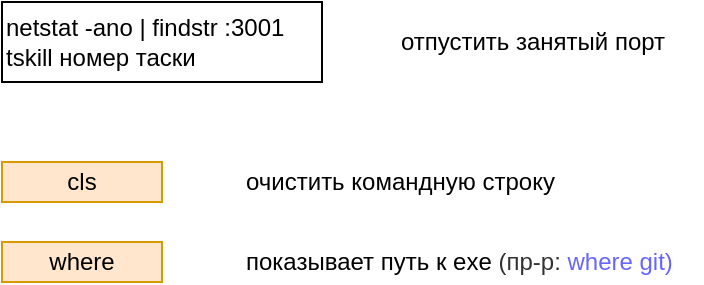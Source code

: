 <mxfile version="13.7.3" type="device"><diagram id="yl9nOYH0sTT6Fh87tGFZ" name="cmd"><mxGraphModel dx="1024" dy="592" grid="1" gridSize="10" guides="1" tooltips="1" connect="1" arrows="1" fold="1" page="1" pageScale="1" pageWidth="827" pageHeight="1169" math="0" shadow="0"><root><mxCell id="0"/><mxCell id="1" parent="0"/><mxCell id="DRLpHwXYM7mHYH4v4CV0-2" value="&lt;div&gt;netstat -ano | findstr :3001&lt;/div&gt;&lt;div&gt;tskill номер таски&lt;/div&gt;" style="rounded=0;whiteSpace=wrap;html=1;shadow=0;glass=0;sketch=0;align=left;" parent="1" vertex="1"><mxGeometry x="40" y="40" width="160" height="40" as="geometry"/></mxCell><mxCell id="DRLpHwXYM7mHYH4v4CV0-3" value="отпустить занятый порт" style="text;html=1;align=center;verticalAlign=middle;resizable=0;points=[];autosize=1;" parent="1" vertex="1"><mxGeometry x="230" y="50" width="150" height="20" as="geometry"/></mxCell><mxCell id="DRLpHwXYM7mHYH4v4CV0-5" value="&lt;div&gt;cls&lt;/div&gt;" style="rounded=0;whiteSpace=wrap;html=1;shadow=0;glass=0;sketch=0;align=center;fillColor=#ffe6cc;strokeColor=#d79b00;" parent="1" vertex="1"><mxGeometry x="40" y="120" width="80" height="20" as="geometry"/></mxCell><mxCell id="DRLpHwXYM7mHYH4v4CV0-6" value="очистить командную строку" style="text;html=1;align=left;verticalAlign=middle;resizable=0;points=[];autosize=1;" parent="1" vertex="1"><mxGeometry x="160" y="120" width="170" height="20" as="geometry"/></mxCell><mxCell id="udThN217uiTn9iQZDXov-1" value="&lt;div&gt;where&lt;/div&gt;" style="rounded=0;whiteSpace=wrap;html=1;shadow=0;glass=0;sketch=0;align=center;fillColor=#ffe6cc;strokeColor=#d79b00;" vertex="1" parent="1"><mxGeometry x="40" y="160" width="80" height="20" as="geometry"/></mxCell><mxCell id="udThN217uiTn9iQZDXov-2" value="показывает путь к exe&lt;font color=&quot;#6666ff&quot;&gt; &lt;/font&gt;&lt;font color=&quot;#333333&quot;&gt;(пр-р:&lt;/font&gt;&lt;font color=&quot;#6666ff&quot;&gt; where git)&lt;/font&gt;" style="text;html=1;align=left;verticalAlign=middle;resizable=0;points=[];autosize=1;" vertex="1" parent="1"><mxGeometry x="160" y="160" width="230" height="20" as="geometry"/></mxCell></root></mxGraphModel></diagram></mxfile>